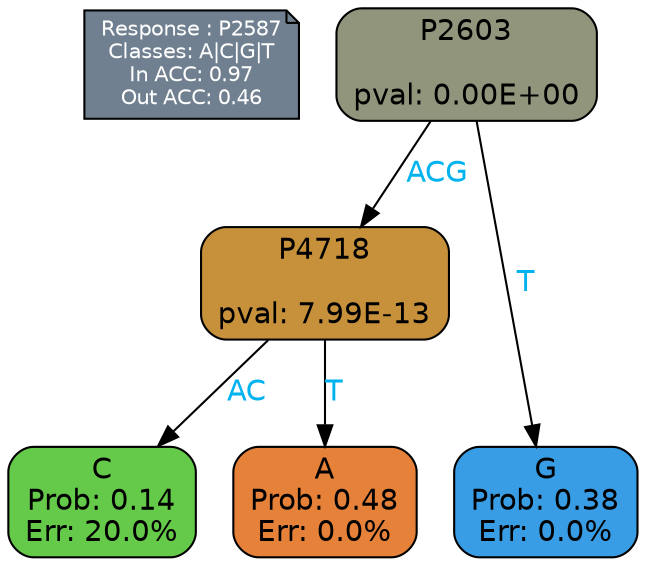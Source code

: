 digraph Tree {
node [shape=box, style="filled, rounded", color="black", fontname=helvetica] ;
graph [ranksep=equally, splines=polylines, bgcolor=transparent, dpi=600] ;
edge [fontname=helvetica] ;
LEGEND [label="Response : P2587
Classes: A|C|G|T
In ACC: 0.97
Out ACC: 0.46
",shape=note,align=left,style=filled,fillcolor="slategray",fontcolor="white",fontsize=10];1 [label="P2603

pval: 0.00E+00", fillcolor="#91957c"] ;
2 [label="P4718

pval: 7.99E-13", fillcolor="#c7913c"] ;
3 [label="C
Prob: 0.14
Err: 20.0%", fillcolor="#65c94a"] ;
4 [label="A
Prob: 0.48
Err: 0.0%", fillcolor="#e58139"] ;
5 [label="G
Prob: 0.38
Err: 0.0%", fillcolor="#399de5"] ;
1 -> 2 [label="ACG",fontcolor=deepskyblue2] ;
1 -> 5 [label="T",fontcolor=deepskyblue2] ;
2 -> 3 [label="AC",fontcolor=deepskyblue2] ;
2 -> 4 [label="T",fontcolor=deepskyblue2] ;
{rank = same; 3;4;5;}{rank = same; LEGEND;1;}}